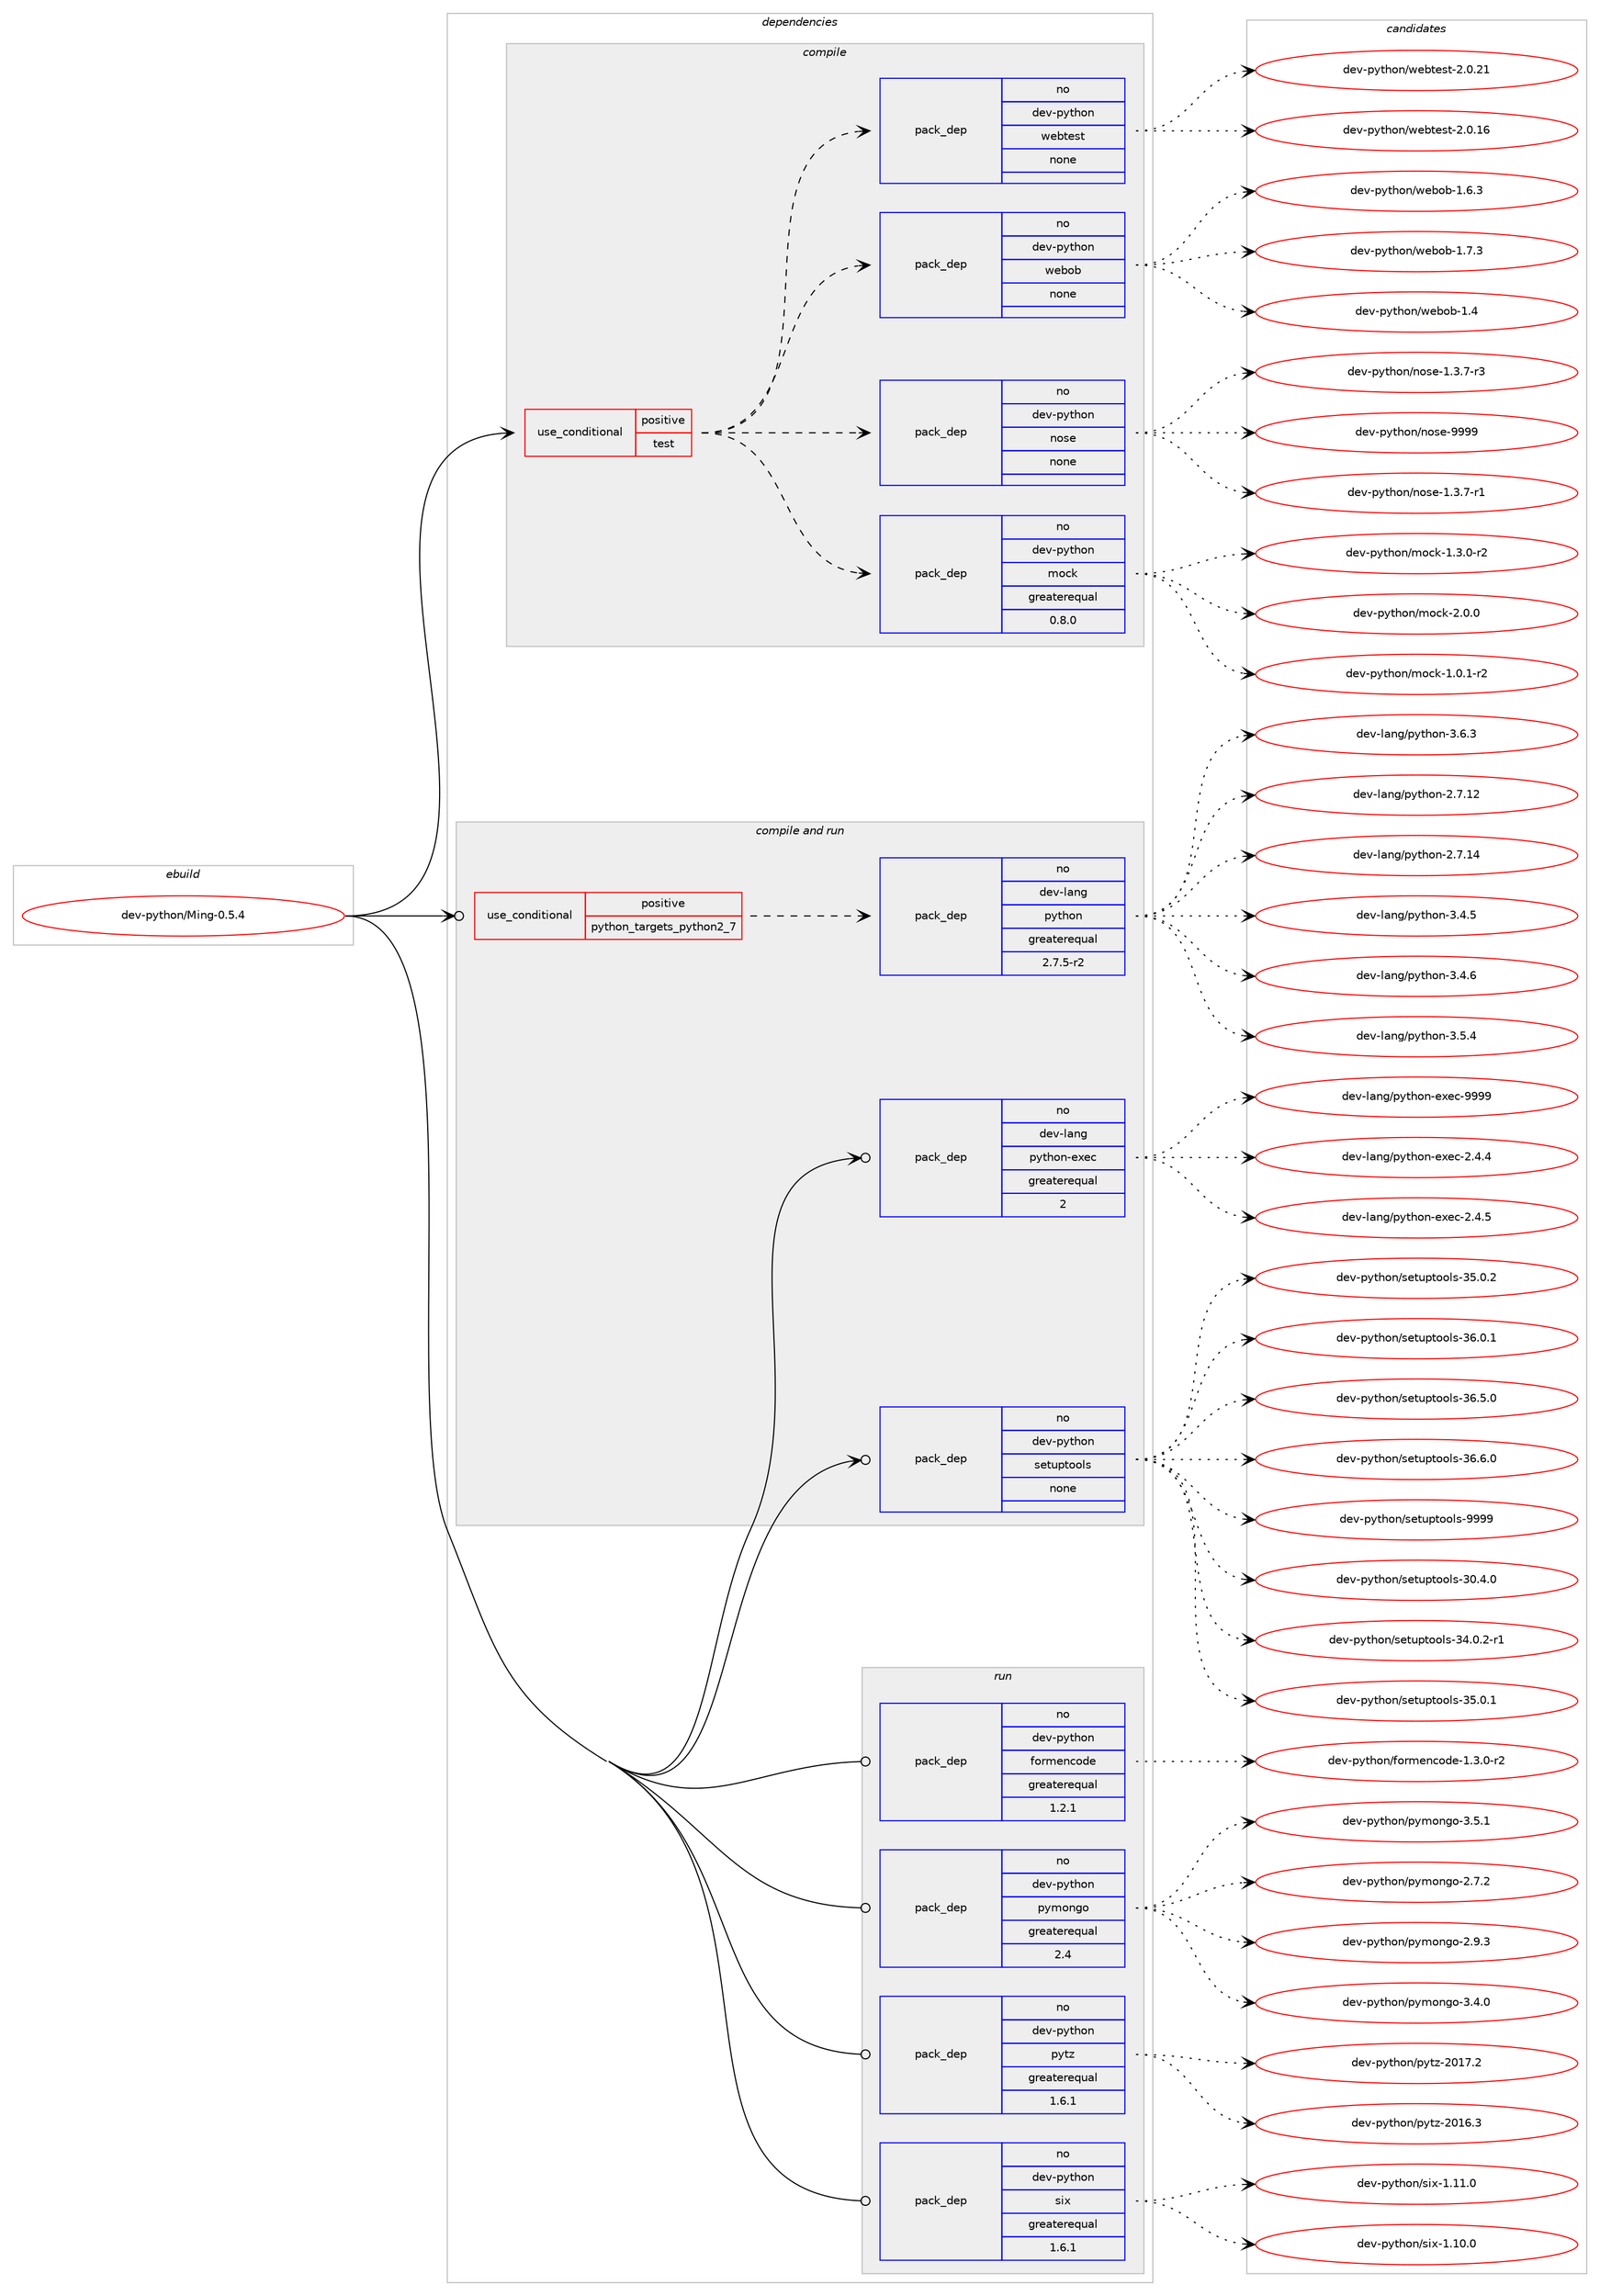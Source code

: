 digraph prolog {

# *************
# Graph options
# *************

newrank=true;
concentrate=true;
compound=true;
graph [rankdir=LR,fontname=Helvetica,fontsize=10,ranksep=1.5];#, ranksep=2.5, nodesep=0.2];
edge  [arrowhead=vee];
node  [fontname=Helvetica,fontsize=10];

# **********
# The ebuild
# **********

subgraph cluster_leftcol {
color=gray;
rank=same;
label=<<i>ebuild</i>>;
id [label="dev-python/Ming-0.5.4", color=red, width=4, href="../dev-python/Ming-0.5.4.svg"];
}

# ****************
# The dependencies
# ****************

subgraph cluster_midcol {
color=gray;
label=<<i>dependencies</i>>;
subgraph cluster_compile {
fillcolor="#eeeeee";
style=filled;
label=<<i>compile</i>>;
subgraph cond28931 {
dependency144765 [label=<<TABLE BORDER="0" CELLBORDER="1" CELLSPACING="0" CELLPADDING="4"><TR><TD ROWSPAN="3" CELLPADDING="10">use_conditional</TD></TR><TR><TD>positive</TD></TR><TR><TD>test</TD></TR></TABLE>>, shape=none, color=red];
subgraph pack112022 {
dependency144766 [label=<<TABLE BORDER="0" CELLBORDER="1" CELLSPACING="0" CELLPADDING="4" WIDTH="220"><TR><TD ROWSPAN="6" CELLPADDING="30">pack_dep</TD></TR><TR><TD WIDTH="110">no</TD></TR><TR><TD>dev-python</TD></TR><TR><TD>mock</TD></TR><TR><TD>greaterequal</TD></TR><TR><TD>0.8.0</TD></TR></TABLE>>, shape=none, color=blue];
}
dependency144765:e -> dependency144766:w [weight=20,style="dashed",arrowhead="vee"];
subgraph pack112023 {
dependency144767 [label=<<TABLE BORDER="0" CELLBORDER="1" CELLSPACING="0" CELLPADDING="4" WIDTH="220"><TR><TD ROWSPAN="6" CELLPADDING="30">pack_dep</TD></TR><TR><TD WIDTH="110">no</TD></TR><TR><TD>dev-python</TD></TR><TR><TD>nose</TD></TR><TR><TD>none</TD></TR><TR><TD></TD></TR></TABLE>>, shape=none, color=blue];
}
dependency144765:e -> dependency144767:w [weight=20,style="dashed",arrowhead="vee"];
subgraph pack112024 {
dependency144768 [label=<<TABLE BORDER="0" CELLBORDER="1" CELLSPACING="0" CELLPADDING="4" WIDTH="220"><TR><TD ROWSPAN="6" CELLPADDING="30">pack_dep</TD></TR><TR><TD WIDTH="110">no</TD></TR><TR><TD>dev-python</TD></TR><TR><TD>webob</TD></TR><TR><TD>none</TD></TR><TR><TD></TD></TR></TABLE>>, shape=none, color=blue];
}
dependency144765:e -> dependency144768:w [weight=20,style="dashed",arrowhead="vee"];
subgraph pack112025 {
dependency144769 [label=<<TABLE BORDER="0" CELLBORDER="1" CELLSPACING="0" CELLPADDING="4" WIDTH="220"><TR><TD ROWSPAN="6" CELLPADDING="30">pack_dep</TD></TR><TR><TD WIDTH="110">no</TD></TR><TR><TD>dev-python</TD></TR><TR><TD>webtest</TD></TR><TR><TD>none</TD></TR><TR><TD></TD></TR></TABLE>>, shape=none, color=blue];
}
dependency144765:e -> dependency144769:w [weight=20,style="dashed",arrowhead="vee"];
}
id:e -> dependency144765:w [weight=20,style="solid",arrowhead="vee"];
}
subgraph cluster_compileandrun {
fillcolor="#eeeeee";
style=filled;
label=<<i>compile and run</i>>;
subgraph cond28932 {
dependency144770 [label=<<TABLE BORDER="0" CELLBORDER="1" CELLSPACING="0" CELLPADDING="4"><TR><TD ROWSPAN="3" CELLPADDING="10">use_conditional</TD></TR><TR><TD>positive</TD></TR><TR><TD>python_targets_python2_7</TD></TR></TABLE>>, shape=none, color=red];
subgraph pack112026 {
dependency144771 [label=<<TABLE BORDER="0" CELLBORDER="1" CELLSPACING="0" CELLPADDING="4" WIDTH="220"><TR><TD ROWSPAN="6" CELLPADDING="30">pack_dep</TD></TR><TR><TD WIDTH="110">no</TD></TR><TR><TD>dev-lang</TD></TR><TR><TD>python</TD></TR><TR><TD>greaterequal</TD></TR><TR><TD>2.7.5-r2</TD></TR></TABLE>>, shape=none, color=blue];
}
dependency144770:e -> dependency144771:w [weight=20,style="dashed",arrowhead="vee"];
}
id:e -> dependency144770:w [weight=20,style="solid",arrowhead="odotvee"];
subgraph pack112027 {
dependency144772 [label=<<TABLE BORDER="0" CELLBORDER="1" CELLSPACING="0" CELLPADDING="4" WIDTH="220"><TR><TD ROWSPAN="6" CELLPADDING="30">pack_dep</TD></TR><TR><TD WIDTH="110">no</TD></TR><TR><TD>dev-lang</TD></TR><TR><TD>python-exec</TD></TR><TR><TD>greaterequal</TD></TR><TR><TD>2</TD></TR></TABLE>>, shape=none, color=blue];
}
id:e -> dependency144772:w [weight=20,style="solid",arrowhead="odotvee"];
subgraph pack112028 {
dependency144773 [label=<<TABLE BORDER="0" CELLBORDER="1" CELLSPACING="0" CELLPADDING="4" WIDTH="220"><TR><TD ROWSPAN="6" CELLPADDING="30">pack_dep</TD></TR><TR><TD WIDTH="110">no</TD></TR><TR><TD>dev-python</TD></TR><TR><TD>setuptools</TD></TR><TR><TD>none</TD></TR><TR><TD></TD></TR></TABLE>>, shape=none, color=blue];
}
id:e -> dependency144773:w [weight=20,style="solid",arrowhead="odotvee"];
}
subgraph cluster_run {
fillcolor="#eeeeee";
style=filled;
label=<<i>run</i>>;
subgraph pack112029 {
dependency144774 [label=<<TABLE BORDER="0" CELLBORDER="1" CELLSPACING="0" CELLPADDING="4" WIDTH="220"><TR><TD ROWSPAN="6" CELLPADDING="30">pack_dep</TD></TR><TR><TD WIDTH="110">no</TD></TR><TR><TD>dev-python</TD></TR><TR><TD>formencode</TD></TR><TR><TD>greaterequal</TD></TR><TR><TD>1.2.1</TD></TR></TABLE>>, shape=none, color=blue];
}
id:e -> dependency144774:w [weight=20,style="solid",arrowhead="odot"];
subgraph pack112030 {
dependency144775 [label=<<TABLE BORDER="0" CELLBORDER="1" CELLSPACING="0" CELLPADDING="4" WIDTH="220"><TR><TD ROWSPAN="6" CELLPADDING="30">pack_dep</TD></TR><TR><TD WIDTH="110">no</TD></TR><TR><TD>dev-python</TD></TR><TR><TD>pymongo</TD></TR><TR><TD>greaterequal</TD></TR><TR><TD>2.4</TD></TR></TABLE>>, shape=none, color=blue];
}
id:e -> dependency144775:w [weight=20,style="solid",arrowhead="odot"];
subgraph pack112031 {
dependency144776 [label=<<TABLE BORDER="0" CELLBORDER="1" CELLSPACING="0" CELLPADDING="4" WIDTH="220"><TR><TD ROWSPAN="6" CELLPADDING="30">pack_dep</TD></TR><TR><TD WIDTH="110">no</TD></TR><TR><TD>dev-python</TD></TR><TR><TD>pytz</TD></TR><TR><TD>greaterequal</TD></TR><TR><TD>1.6.1</TD></TR></TABLE>>, shape=none, color=blue];
}
id:e -> dependency144776:w [weight=20,style="solid",arrowhead="odot"];
subgraph pack112032 {
dependency144777 [label=<<TABLE BORDER="0" CELLBORDER="1" CELLSPACING="0" CELLPADDING="4" WIDTH="220"><TR><TD ROWSPAN="6" CELLPADDING="30">pack_dep</TD></TR><TR><TD WIDTH="110">no</TD></TR><TR><TD>dev-python</TD></TR><TR><TD>six</TD></TR><TR><TD>greaterequal</TD></TR><TR><TD>1.6.1</TD></TR></TABLE>>, shape=none, color=blue];
}
id:e -> dependency144777:w [weight=20,style="solid",arrowhead="odot"];
}
}

# **************
# The candidates
# **************

subgraph cluster_choices {
rank=same;
color=gray;
label=<<i>candidates</i>>;

subgraph choice112022 {
color=black;
nodesep=1;
choice1001011184511212111610411111047109111991074549464846494511450 [label="dev-python/mock-1.0.1-r2", color=red, width=4,href="../dev-python/mock-1.0.1-r2.svg"];
choice1001011184511212111610411111047109111991074549465146484511450 [label="dev-python/mock-1.3.0-r2", color=red, width=4,href="../dev-python/mock-1.3.0-r2.svg"];
choice100101118451121211161041111104710911199107455046484648 [label="dev-python/mock-2.0.0", color=red, width=4,href="../dev-python/mock-2.0.0.svg"];
dependency144766:e -> choice1001011184511212111610411111047109111991074549464846494511450:w [style=dotted,weight="100"];
dependency144766:e -> choice1001011184511212111610411111047109111991074549465146484511450:w [style=dotted,weight="100"];
dependency144766:e -> choice100101118451121211161041111104710911199107455046484648:w [style=dotted,weight="100"];
}
subgraph choice112023 {
color=black;
nodesep=1;
choice10010111845112121116104111110471101111151014549465146554511449 [label="dev-python/nose-1.3.7-r1", color=red, width=4,href="../dev-python/nose-1.3.7-r1.svg"];
choice10010111845112121116104111110471101111151014549465146554511451 [label="dev-python/nose-1.3.7-r3", color=red, width=4,href="../dev-python/nose-1.3.7-r3.svg"];
choice10010111845112121116104111110471101111151014557575757 [label="dev-python/nose-9999", color=red, width=4,href="../dev-python/nose-9999.svg"];
dependency144767:e -> choice10010111845112121116104111110471101111151014549465146554511449:w [style=dotted,weight="100"];
dependency144767:e -> choice10010111845112121116104111110471101111151014549465146554511451:w [style=dotted,weight="100"];
dependency144767:e -> choice10010111845112121116104111110471101111151014557575757:w [style=dotted,weight="100"];
}
subgraph choice112024 {
color=black;
nodesep=1;
choice1001011184511212111610411111047119101981119845494652 [label="dev-python/webob-1.4", color=red, width=4,href="../dev-python/webob-1.4.svg"];
choice10010111845112121116104111110471191019811198454946544651 [label="dev-python/webob-1.6.3", color=red, width=4,href="../dev-python/webob-1.6.3.svg"];
choice10010111845112121116104111110471191019811198454946554651 [label="dev-python/webob-1.7.3", color=red, width=4,href="../dev-python/webob-1.7.3.svg"];
dependency144768:e -> choice1001011184511212111610411111047119101981119845494652:w [style=dotted,weight="100"];
dependency144768:e -> choice10010111845112121116104111110471191019811198454946544651:w [style=dotted,weight="100"];
dependency144768:e -> choice10010111845112121116104111110471191019811198454946554651:w [style=dotted,weight="100"];
}
subgraph choice112025 {
color=black;
nodesep=1;
choice10010111845112121116104111110471191019811610111511645504648464954 [label="dev-python/webtest-2.0.16", color=red, width=4,href="../dev-python/webtest-2.0.16.svg"];
choice10010111845112121116104111110471191019811610111511645504648465049 [label="dev-python/webtest-2.0.21", color=red, width=4,href="../dev-python/webtest-2.0.21.svg"];
dependency144769:e -> choice10010111845112121116104111110471191019811610111511645504648464954:w [style=dotted,weight="100"];
dependency144769:e -> choice10010111845112121116104111110471191019811610111511645504648465049:w [style=dotted,weight="100"];
}
subgraph choice112026 {
color=black;
nodesep=1;
choice10010111845108971101034711212111610411111045504655464950 [label="dev-lang/python-2.7.12", color=red, width=4,href="../dev-lang/python-2.7.12.svg"];
choice10010111845108971101034711212111610411111045504655464952 [label="dev-lang/python-2.7.14", color=red, width=4,href="../dev-lang/python-2.7.14.svg"];
choice100101118451089711010347112121116104111110455146524653 [label="dev-lang/python-3.4.5", color=red, width=4,href="../dev-lang/python-3.4.5.svg"];
choice100101118451089711010347112121116104111110455146524654 [label="dev-lang/python-3.4.6", color=red, width=4,href="../dev-lang/python-3.4.6.svg"];
choice100101118451089711010347112121116104111110455146534652 [label="dev-lang/python-3.5.4", color=red, width=4,href="../dev-lang/python-3.5.4.svg"];
choice100101118451089711010347112121116104111110455146544651 [label="dev-lang/python-3.6.3", color=red, width=4,href="../dev-lang/python-3.6.3.svg"];
dependency144771:e -> choice10010111845108971101034711212111610411111045504655464950:w [style=dotted,weight="100"];
dependency144771:e -> choice10010111845108971101034711212111610411111045504655464952:w [style=dotted,weight="100"];
dependency144771:e -> choice100101118451089711010347112121116104111110455146524653:w [style=dotted,weight="100"];
dependency144771:e -> choice100101118451089711010347112121116104111110455146524654:w [style=dotted,weight="100"];
dependency144771:e -> choice100101118451089711010347112121116104111110455146534652:w [style=dotted,weight="100"];
dependency144771:e -> choice100101118451089711010347112121116104111110455146544651:w [style=dotted,weight="100"];
}
subgraph choice112027 {
color=black;
nodesep=1;
choice1001011184510897110103471121211161041111104510112010199455046524652 [label="dev-lang/python-exec-2.4.4", color=red, width=4,href="../dev-lang/python-exec-2.4.4.svg"];
choice1001011184510897110103471121211161041111104510112010199455046524653 [label="dev-lang/python-exec-2.4.5", color=red, width=4,href="../dev-lang/python-exec-2.4.5.svg"];
choice10010111845108971101034711212111610411111045101120101994557575757 [label="dev-lang/python-exec-9999", color=red, width=4,href="../dev-lang/python-exec-9999.svg"];
dependency144772:e -> choice1001011184510897110103471121211161041111104510112010199455046524652:w [style=dotted,weight="100"];
dependency144772:e -> choice1001011184510897110103471121211161041111104510112010199455046524653:w [style=dotted,weight="100"];
dependency144772:e -> choice10010111845108971101034711212111610411111045101120101994557575757:w [style=dotted,weight="100"];
}
subgraph choice112028 {
color=black;
nodesep=1;
choice100101118451121211161041111104711510111611711211611111110811545514846524648 [label="dev-python/setuptools-30.4.0", color=red, width=4,href="../dev-python/setuptools-30.4.0.svg"];
choice1001011184511212111610411111047115101116117112116111111108115455152464846504511449 [label="dev-python/setuptools-34.0.2-r1", color=red, width=4,href="../dev-python/setuptools-34.0.2-r1.svg"];
choice100101118451121211161041111104711510111611711211611111110811545515346484649 [label="dev-python/setuptools-35.0.1", color=red, width=4,href="../dev-python/setuptools-35.0.1.svg"];
choice100101118451121211161041111104711510111611711211611111110811545515346484650 [label="dev-python/setuptools-35.0.2", color=red, width=4,href="../dev-python/setuptools-35.0.2.svg"];
choice100101118451121211161041111104711510111611711211611111110811545515446484649 [label="dev-python/setuptools-36.0.1", color=red, width=4,href="../dev-python/setuptools-36.0.1.svg"];
choice100101118451121211161041111104711510111611711211611111110811545515446534648 [label="dev-python/setuptools-36.5.0", color=red, width=4,href="../dev-python/setuptools-36.5.0.svg"];
choice100101118451121211161041111104711510111611711211611111110811545515446544648 [label="dev-python/setuptools-36.6.0", color=red, width=4,href="../dev-python/setuptools-36.6.0.svg"];
choice10010111845112121116104111110471151011161171121161111111081154557575757 [label="dev-python/setuptools-9999", color=red, width=4,href="../dev-python/setuptools-9999.svg"];
dependency144773:e -> choice100101118451121211161041111104711510111611711211611111110811545514846524648:w [style=dotted,weight="100"];
dependency144773:e -> choice1001011184511212111610411111047115101116117112116111111108115455152464846504511449:w [style=dotted,weight="100"];
dependency144773:e -> choice100101118451121211161041111104711510111611711211611111110811545515346484649:w [style=dotted,weight="100"];
dependency144773:e -> choice100101118451121211161041111104711510111611711211611111110811545515346484650:w [style=dotted,weight="100"];
dependency144773:e -> choice100101118451121211161041111104711510111611711211611111110811545515446484649:w [style=dotted,weight="100"];
dependency144773:e -> choice100101118451121211161041111104711510111611711211611111110811545515446534648:w [style=dotted,weight="100"];
dependency144773:e -> choice100101118451121211161041111104711510111611711211611111110811545515446544648:w [style=dotted,weight="100"];
dependency144773:e -> choice10010111845112121116104111110471151011161171121161111111081154557575757:w [style=dotted,weight="100"];
}
subgraph choice112029 {
color=black;
nodesep=1;
choice1001011184511212111610411111047102111114109101110991111001014549465146484511450 [label="dev-python/formencode-1.3.0-r2", color=red, width=4,href="../dev-python/formencode-1.3.0-r2.svg"];
dependency144774:e -> choice1001011184511212111610411111047102111114109101110991111001014549465146484511450:w [style=dotted,weight="100"];
}
subgraph choice112030 {
color=black;
nodesep=1;
choice1001011184511212111610411111047112121109111110103111455046554650 [label="dev-python/pymongo-2.7.2", color=red, width=4,href="../dev-python/pymongo-2.7.2.svg"];
choice1001011184511212111610411111047112121109111110103111455046574651 [label="dev-python/pymongo-2.9.3", color=red, width=4,href="../dev-python/pymongo-2.9.3.svg"];
choice1001011184511212111610411111047112121109111110103111455146524648 [label="dev-python/pymongo-3.4.0", color=red, width=4,href="../dev-python/pymongo-3.4.0.svg"];
choice1001011184511212111610411111047112121109111110103111455146534649 [label="dev-python/pymongo-3.5.1", color=red, width=4,href="../dev-python/pymongo-3.5.1.svg"];
dependency144775:e -> choice1001011184511212111610411111047112121109111110103111455046554650:w [style=dotted,weight="100"];
dependency144775:e -> choice1001011184511212111610411111047112121109111110103111455046574651:w [style=dotted,weight="100"];
dependency144775:e -> choice1001011184511212111610411111047112121109111110103111455146524648:w [style=dotted,weight="100"];
dependency144775:e -> choice1001011184511212111610411111047112121109111110103111455146534649:w [style=dotted,weight="100"];
}
subgraph choice112031 {
color=black;
nodesep=1;
choice100101118451121211161041111104711212111612245504849544651 [label="dev-python/pytz-2016.3", color=red, width=4,href="../dev-python/pytz-2016.3.svg"];
choice100101118451121211161041111104711212111612245504849554650 [label="dev-python/pytz-2017.2", color=red, width=4,href="../dev-python/pytz-2017.2.svg"];
dependency144776:e -> choice100101118451121211161041111104711212111612245504849544651:w [style=dotted,weight="100"];
dependency144776:e -> choice100101118451121211161041111104711212111612245504849554650:w [style=dotted,weight="100"];
}
subgraph choice112032 {
color=black;
nodesep=1;
choice100101118451121211161041111104711510512045494649484648 [label="dev-python/six-1.10.0", color=red, width=4,href="../dev-python/six-1.10.0.svg"];
choice100101118451121211161041111104711510512045494649494648 [label="dev-python/six-1.11.0", color=red, width=4,href="../dev-python/six-1.11.0.svg"];
dependency144777:e -> choice100101118451121211161041111104711510512045494649484648:w [style=dotted,weight="100"];
dependency144777:e -> choice100101118451121211161041111104711510512045494649494648:w [style=dotted,weight="100"];
}
}

}
